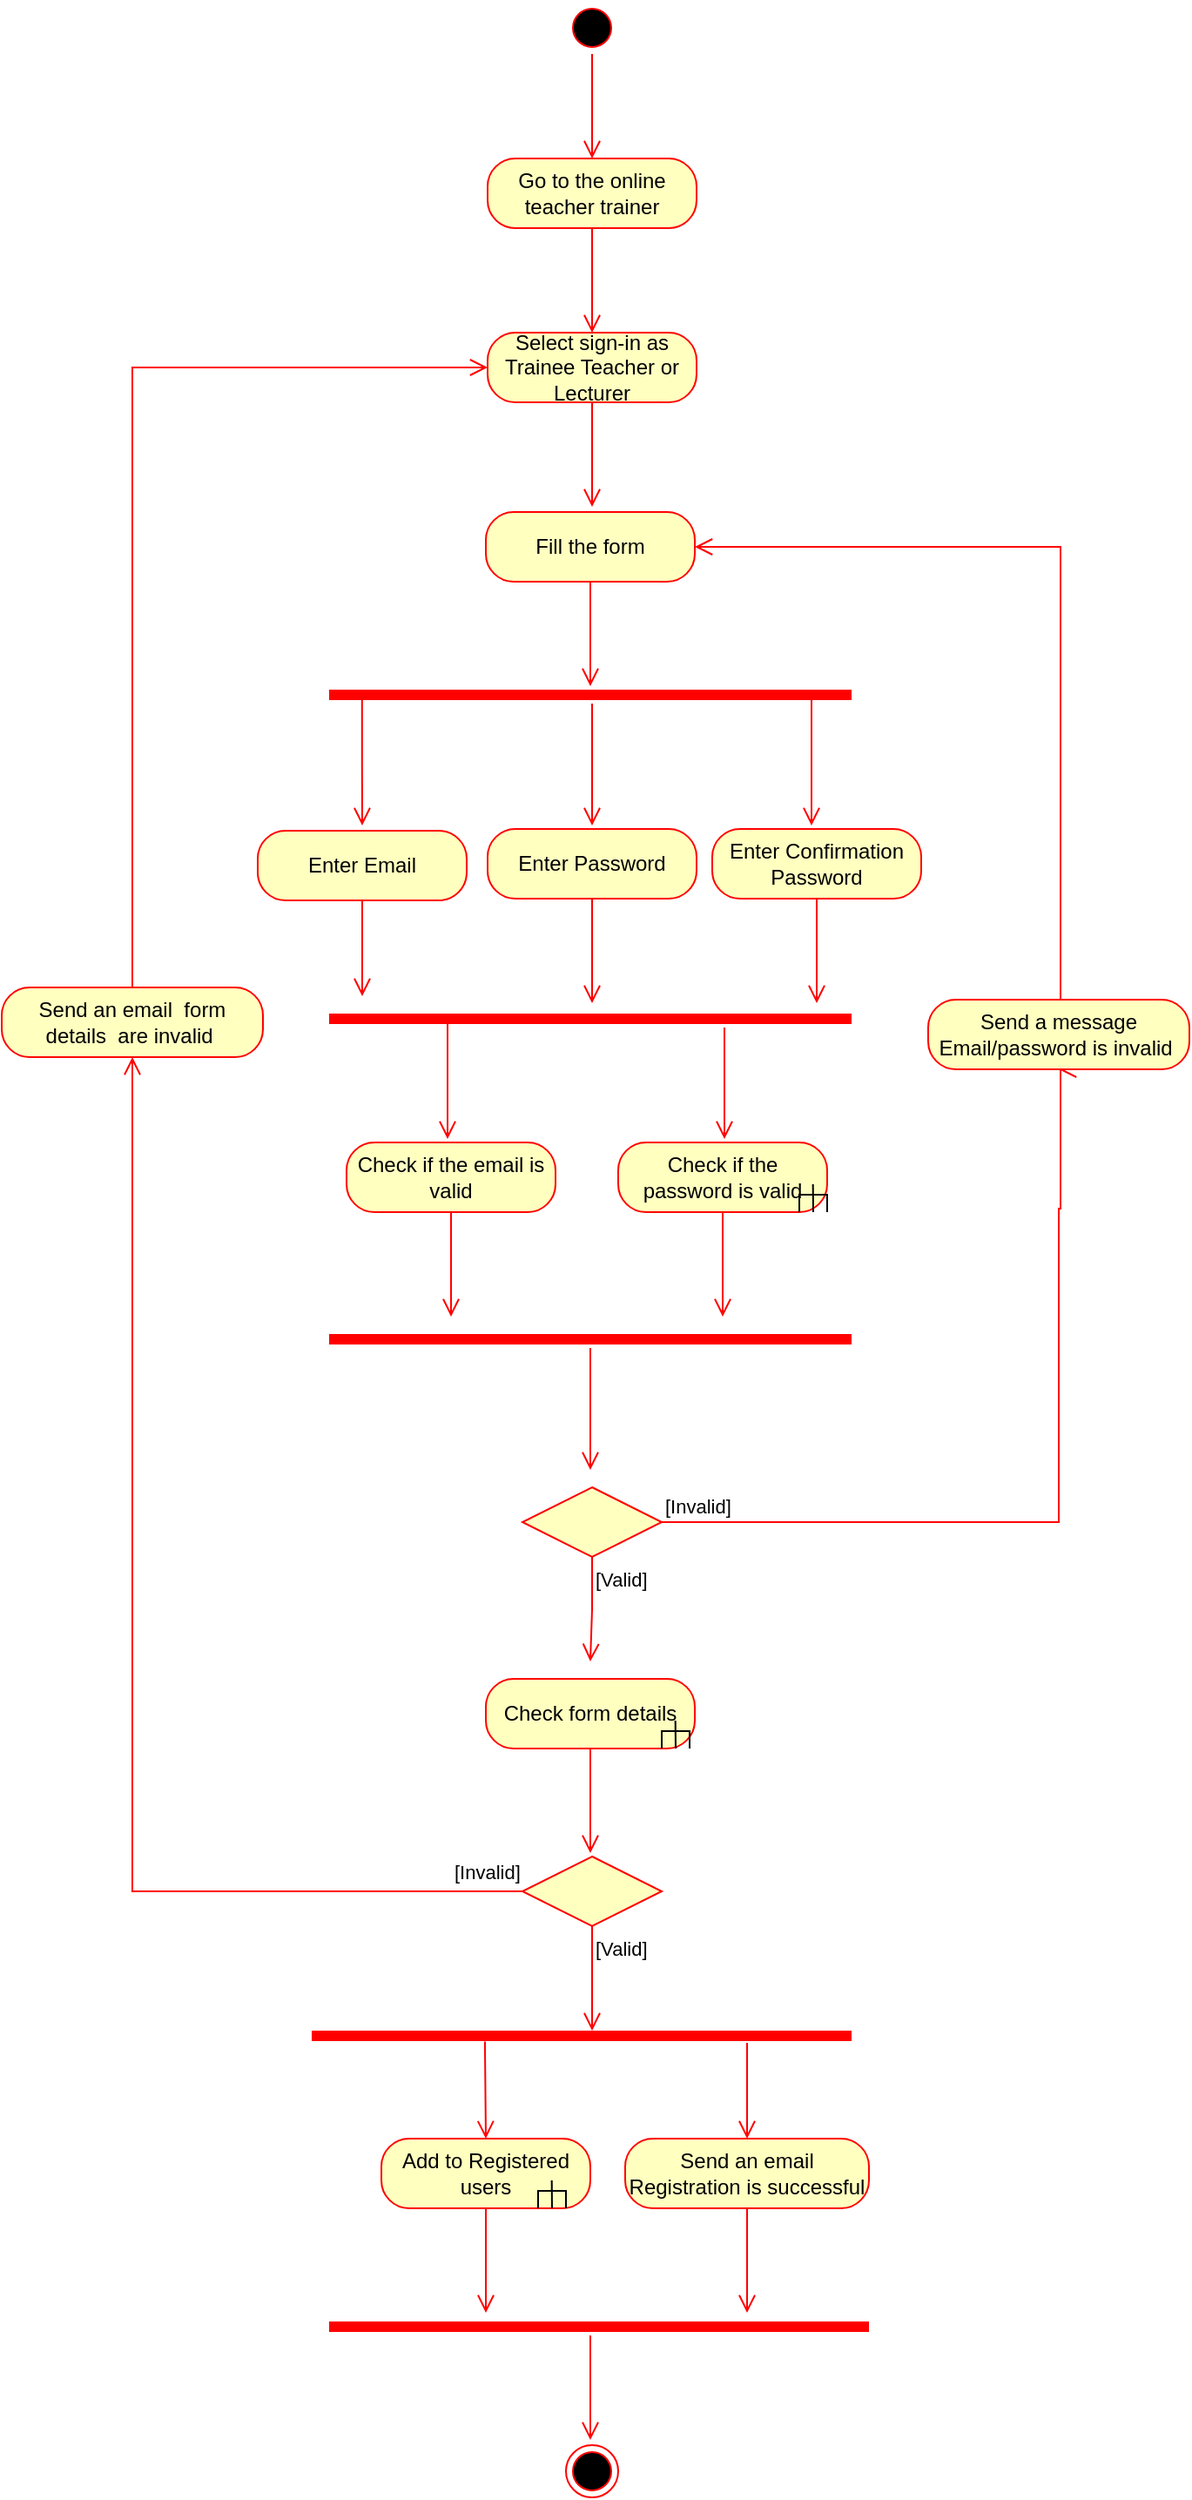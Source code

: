 <mxfile version="21.3.4" type="device">
  <diagram name="Page-1" id="GImbFSqEQbvlf2VdkpRZ">
    <mxGraphModel dx="2620" dy="1028" grid="1" gridSize="10" guides="1" tooltips="1" connect="1" arrows="1" fold="1" page="1" pageScale="1" pageWidth="827" pageHeight="1169" math="0" shadow="0">
      <root>
        <mxCell id="0" />
        <mxCell id="1" parent="0" />
        <mxCell id="L44NWS8px62YiaxfykBU-1" value="" style="ellipse;html=1;shape=startState;fillColor=#000000;strokeColor=#ff0000;" vertex="1" parent="1">
          <mxGeometry x="206" y="7" width="30" height="30" as="geometry" />
        </mxCell>
        <mxCell id="L44NWS8px62YiaxfykBU-2" value="" style="edgeStyle=orthogonalEdgeStyle;html=1;verticalAlign=bottom;endArrow=open;endSize=8;strokeColor=#ff0000;rounded=0;" edge="1" source="L44NWS8px62YiaxfykBU-1" parent="1">
          <mxGeometry relative="1" as="geometry">
            <mxPoint x="221" y="97" as="targetPoint" />
          </mxGeometry>
        </mxCell>
        <mxCell id="L44NWS8px62YiaxfykBU-3" value="Go to the online teacher trainer" style="rounded=1;whiteSpace=wrap;html=1;arcSize=40;fontColor=#000000;fillColor=#ffffc0;strokeColor=#ff0000;" vertex="1" parent="1">
          <mxGeometry x="161" y="97" width="120" height="40" as="geometry" />
        </mxCell>
        <mxCell id="L44NWS8px62YiaxfykBU-4" value="" style="edgeStyle=orthogonalEdgeStyle;html=1;verticalAlign=bottom;endArrow=open;endSize=8;strokeColor=#ff0000;rounded=0;" edge="1" source="L44NWS8px62YiaxfykBU-3" parent="1">
          <mxGeometry relative="1" as="geometry">
            <mxPoint x="221" y="197" as="targetPoint" />
          </mxGeometry>
        </mxCell>
        <mxCell id="L44NWS8px62YiaxfykBU-5" value="Select sign-in as Trainee Teacher or Lecturer" style="rounded=1;whiteSpace=wrap;html=1;arcSize=40;fontColor=#000000;fillColor=#ffffc0;strokeColor=#ff0000;" vertex="1" parent="1">
          <mxGeometry x="161" y="197" width="120" height="40" as="geometry" />
        </mxCell>
        <mxCell id="L44NWS8px62YiaxfykBU-6" value="" style="edgeStyle=orthogonalEdgeStyle;html=1;verticalAlign=bottom;endArrow=open;endSize=8;strokeColor=#ff0000;rounded=0;" edge="1" source="L44NWS8px62YiaxfykBU-5" parent="1">
          <mxGeometry relative="1" as="geometry">
            <mxPoint x="221" y="297" as="targetPoint" />
          </mxGeometry>
        </mxCell>
        <mxCell id="L44NWS8px62YiaxfykBU-9" value="" style="shape=line;html=1;strokeWidth=6;strokeColor=#ff0000;" vertex="1" parent="1">
          <mxGeometry x="70" y="400" width="300" height="10" as="geometry" />
        </mxCell>
        <mxCell id="L44NWS8px62YiaxfykBU-10" value="" style="edgeStyle=orthogonalEdgeStyle;html=1;verticalAlign=bottom;endArrow=open;endSize=8;strokeColor=#ff0000;rounded=0;" edge="1" parent="1">
          <mxGeometry relative="1" as="geometry">
            <mxPoint x="221" y="480" as="targetPoint" />
            <mxPoint x="221" y="410" as="sourcePoint" />
            <Array as="points">
              <mxPoint x="221" y="480" />
            </Array>
          </mxGeometry>
        </mxCell>
        <mxCell id="L44NWS8px62YiaxfykBU-13" value="" style="edgeStyle=orthogonalEdgeStyle;html=1;verticalAlign=bottom;endArrow=open;endSize=8;strokeColor=#ff0000;rounded=0;exitX=0.063;exitY=0.6;exitDx=0;exitDy=0;exitPerimeter=0;" edge="1" parent="1" source="L44NWS8px62YiaxfykBU-9">
          <mxGeometry relative="1" as="geometry">
            <mxPoint x="89" y="480" as="targetPoint" />
            <mxPoint x="89" y="412" as="sourcePoint" />
          </mxGeometry>
        </mxCell>
        <mxCell id="L44NWS8px62YiaxfykBU-14" value="" style="edgeStyle=orthogonalEdgeStyle;html=1;verticalAlign=bottom;endArrow=open;endSize=8;strokeColor=#ff0000;rounded=0;" edge="1" parent="1">
          <mxGeometry relative="1" as="geometry">
            <mxPoint x="347" y="480" as="targetPoint" />
            <mxPoint x="350" y="406" as="sourcePoint" />
            <Array as="points">
              <mxPoint x="347" y="406" />
            </Array>
          </mxGeometry>
        </mxCell>
        <mxCell id="L44NWS8px62YiaxfykBU-15" value="Enter Email" style="rounded=1;whiteSpace=wrap;html=1;arcSize=40;fontColor=#000000;fillColor=#ffffc0;strokeColor=#ff0000;" vertex="1" parent="1">
          <mxGeometry x="29" y="483" width="120" height="40" as="geometry" />
        </mxCell>
        <mxCell id="L44NWS8px62YiaxfykBU-16" value="" style="edgeStyle=orthogonalEdgeStyle;html=1;verticalAlign=bottom;endArrow=open;endSize=8;strokeColor=#ff0000;rounded=0;" edge="1" source="L44NWS8px62YiaxfykBU-15" parent="1">
          <mxGeometry relative="1" as="geometry">
            <mxPoint x="89" y="578" as="targetPoint" />
          </mxGeometry>
        </mxCell>
        <mxCell id="L44NWS8px62YiaxfykBU-17" value="Enter Password" style="rounded=1;whiteSpace=wrap;html=1;arcSize=40;fontColor=#000000;fillColor=#ffffc0;strokeColor=#ff0000;" vertex="1" parent="1">
          <mxGeometry x="161" y="482" width="120" height="40" as="geometry" />
        </mxCell>
        <mxCell id="L44NWS8px62YiaxfykBU-18" value="" style="edgeStyle=orthogonalEdgeStyle;html=1;verticalAlign=bottom;endArrow=open;endSize=8;strokeColor=#ff0000;rounded=0;" edge="1" source="L44NWS8px62YiaxfykBU-17" parent="1">
          <mxGeometry relative="1" as="geometry">
            <mxPoint x="221" y="582" as="targetPoint" />
          </mxGeometry>
        </mxCell>
        <mxCell id="L44NWS8px62YiaxfykBU-20" value="Enter Confirmation&lt;br&gt;Password" style="rounded=1;whiteSpace=wrap;html=1;arcSize=40;fontColor=#000000;fillColor=#ffffc0;strokeColor=#ff0000;" vertex="1" parent="1">
          <mxGeometry x="290" y="482" width="120" height="40" as="geometry" />
        </mxCell>
        <mxCell id="L44NWS8px62YiaxfykBU-21" value="" style="edgeStyle=orthogonalEdgeStyle;html=1;verticalAlign=bottom;endArrow=open;endSize=8;strokeColor=#ff0000;rounded=0;" edge="1" source="L44NWS8px62YiaxfykBU-20" parent="1">
          <mxGeometry relative="1" as="geometry">
            <mxPoint x="350" y="582" as="targetPoint" />
          </mxGeometry>
        </mxCell>
        <mxCell id="L44NWS8px62YiaxfykBU-22" value="" style="shape=line;html=1;strokeWidth=6;strokeColor=#ff0000;" vertex="1" parent="1">
          <mxGeometry x="70" y="586" width="300" height="10" as="geometry" />
        </mxCell>
        <mxCell id="L44NWS8px62YiaxfykBU-23" value="" style="edgeStyle=orthogonalEdgeStyle;html=1;verticalAlign=bottom;endArrow=open;endSize=8;strokeColor=#ff0000;rounded=0;" edge="1" parent="1">
          <mxGeometry relative="1" as="geometry">
            <mxPoint x="297" y="660" as="targetPoint" />
            <mxPoint x="297" y="596" as="sourcePoint" />
          </mxGeometry>
        </mxCell>
        <mxCell id="L44NWS8px62YiaxfykBU-24" value="Check if the email is valid" style="rounded=1;whiteSpace=wrap;html=1;arcSize=40;fontColor=#000000;fillColor=#ffffc0;strokeColor=#ff0000;" vertex="1" parent="1">
          <mxGeometry x="80" y="662" width="120" height="40" as="geometry" />
        </mxCell>
        <mxCell id="L44NWS8px62YiaxfykBU-25" value="" style="edgeStyle=orthogonalEdgeStyle;html=1;verticalAlign=bottom;endArrow=open;endSize=8;strokeColor=#ff0000;rounded=0;" edge="1" source="L44NWS8px62YiaxfykBU-24" parent="1">
          <mxGeometry relative="1" as="geometry">
            <mxPoint x="140" y="762" as="targetPoint" />
          </mxGeometry>
        </mxCell>
        <mxCell id="L44NWS8px62YiaxfykBU-26" value="Check if the password is valid" style="rounded=1;whiteSpace=wrap;html=1;arcSize=40;fontColor=#000000;fillColor=#ffffc0;strokeColor=#ff0000;" vertex="1" parent="1">
          <mxGeometry x="236" y="662" width="120" height="40" as="geometry" />
        </mxCell>
        <mxCell id="L44NWS8px62YiaxfykBU-27" value="" style="edgeStyle=orthogonalEdgeStyle;html=1;verticalAlign=bottom;endArrow=open;endSize=8;strokeColor=#ff0000;rounded=0;" edge="1" source="L44NWS8px62YiaxfykBU-26" parent="1">
          <mxGeometry relative="1" as="geometry">
            <mxPoint x="296" y="762" as="targetPoint" />
          </mxGeometry>
        </mxCell>
        <mxCell id="L44NWS8px62YiaxfykBU-28" value="" style="edgeStyle=orthogonalEdgeStyle;html=1;verticalAlign=bottom;endArrow=open;endSize=8;strokeColor=#ff0000;rounded=0;" edge="1" parent="1">
          <mxGeometry relative="1" as="geometry">
            <mxPoint x="138" y="660" as="targetPoint" />
            <mxPoint x="140" y="590" as="sourcePoint" />
            <Array as="points">
              <mxPoint x="138" y="590" />
            </Array>
          </mxGeometry>
        </mxCell>
        <mxCell id="L44NWS8px62YiaxfykBU-29" value="" style="shape=line;html=1;strokeWidth=6;strokeColor=#ff0000;" vertex="1" parent="1">
          <mxGeometry x="70" y="770" width="300" height="10" as="geometry" />
        </mxCell>
        <mxCell id="L44NWS8px62YiaxfykBU-30" value="" style="edgeStyle=orthogonalEdgeStyle;html=1;verticalAlign=bottom;endArrow=open;endSize=8;strokeColor=#ff0000;rounded=0;" edge="1" source="L44NWS8px62YiaxfykBU-29" parent="1">
          <mxGeometry relative="1" as="geometry">
            <mxPoint x="220" y="850" as="targetPoint" />
          </mxGeometry>
        </mxCell>
        <mxCell id="L44NWS8px62YiaxfykBU-31" value="" style="rhombus;whiteSpace=wrap;html=1;fontColor=#000000;fillColor=#ffffc0;strokeColor=#ff0000;" vertex="1" parent="1">
          <mxGeometry x="181" y="860" width="80" height="40" as="geometry" />
        </mxCell>
        <mxCell id="L44NWS8px62YiaxfykBU-32" value="[Invalid]" style="edgeStyle=orthogonalEdgeStyle;html=1;align=left;verticalAlign=bottom;endArrow=open;endSize=8;strokeColor=#ff0000;rounded=0;entryX=0.5;entryY=1;entryDx=0;entryDy=0;" edge="1" source="L44NWS8px62YiaxfykBU-31" parent="1" target="L44NWS8px62YiaxfykBU-35">
          <mxGeometry x="-1" relative="1" as="geometry">
            <mxPoint x="470" y="710" as="targetPoint" />
            <Array as="points">
              <mxPoint x="489" y="880" />
              <mxPoint x="489" y="700" />
              <mxPoint x="490" y="700" />
            </Array>
          </mxGeometry>
        </mxCell>
        <mxCell id="L44NWS8px62YiaxfykBU-33" value="[Valid]" style="edgeStyle=orthogonalEdgeStyle;html=1;align=left;verticalAlign=top;endArrow=open;endSize=8;strokeColor=#ff0000;rounded=0;" edge="1" source="L44NWS8px62YiaxfykBU-31" parent="1">
          <mxGeometry x="-1" relative="1" as="geometry">
            <mxPoint x="220" y="960" as="targetPoint" />
          </mxGeometry>
        </mxCell>
        <mxCell id="L44NWS8px62YiaxfykBU-35" value="Send a message Email/password is invalid&amp;nbsp;" style="rounded=1;whiteSpace=wrap;html=1;arcSize=40;fontColor=#000000;fillColor=#ffffc0;strokeColor=#ff0000;" vertex="1" parent="1">
          <mxGeometry x="414" y="580" width="150" height="40" as="geometry" />
        </mxCell>
        <mxCell id="L44NWS8px62YiaxfykBU-36" value="" style="edgeStyle=orthogonalEdgeStyle;html=1;verticalAlign=bottom;endArrow=open;endSize=8;strokeColor=#ff0000;rounded=0;entryX=1;entryY=0.5;entryDx=0;entryDy=0;" edge="1" source="L44NWS8px62YiaxfykBU-35" parent="1" target="L44NWS8px62YiaxfykBU-37">
          <mxGeometry relative="1" as="geometry">
            <mxPoint x="555" y="530" as="targetPoint" />
            <Array as="points">
              <mxPoint x="490" y="320" />
            </Array>
          </mxGeometry>
        </mxCell>
        <mxCell id="L44NWS8px62YiaxfykBU-37" value="Fill the form" style="rounded=1;whiteSpace=wrap;html=1;arcSize=40;fontColor=#000000;fillColor=#ffffc0;strokeColor=#ff0000;" vertex="1" parent="1">
          <mxGeometry x="160" y="300" width="120" height="40" as="geometry" />
        </mxCell>
        <mxCell id="L44NWS8px62YiaxfykBU-38" value="" style="edgeStyle=orthogonalEdgeStyle;html=1;verticalAlign=bottom;endArrow=open;endSize=8;strokeColor=#ff0000;rounded=0;" edge="1" source="L44NWS8px62YiaxfykBU-37" parent="1">
          <mxGeometry relative="1" as="geometry">
            <mxPoint x="220" y="400" as="targetPoint" />
          </mxGeometry>
        </mxCell>
        <mxCell id="L44NWS8px62YiaxfykBU-39" value="Check form details" style="rounded=1;whiteSpace=wrap;html=1;arcSize=40;fontColor=#000000;fillColor=#ffffc0;strokeColor=#ff0000;" vertex="1" parent="1">
          <mxGeometry x="160" y="970" width="120" height="40" as="geometry" />
        </mxCell>
        <mxCell id="L44NWS8px62YiaxfykBU-40" value="" style="edgeStyle=orthogonalEdgeStyle;html=1;verticalAlign=bottom;endArrow=open;endSize=8;strokeColor=#ff0000;rounded=0;" edge="1" source="L44NWS8px62YiaxfykBU-39" parent="1">
          <mxGeometry relative="1" as="geometry">
            <mxPoint x="220" y="1070" as="targetPoint" />
          </mxGeometry>
        </mxCell>
        <mxCell id="L44NWS8px62YiaxfykBU-41" value="" style="rhombus;whiteSpace=wrap;html=1;fontColor=#000000;fillColor=#ffffc0;strokeColor=#ff0000;" vertex="1" parent="1">
          <mxGeometry x="181" y="1072" width="80" height="40" as="geometry" />
        </mxCell>
        <mxCell id="L44NWS8px62YiaxfykBU-42" value="[Invalid]" style="edgeStyle=orthogonalEdgeStyle;html=1;align=left;verticalAlign=bottom;endArrow=open;endSize=8;strokeColor=#ff0000;rounded=0;entryX=0.5;entryY=1;entryDx=0;entryDy=0;" edge="1" source="L44NWS8px62YiaxfykBU-41" parent="1" target="L44NWS8px62YiaxfykBU-44">
          <mxGeometry x="-0.883" y="-2" relative="1" as="geometry">
            <mxPoint x="361" y="1092" as="targetPoint" />
            <Array as="points">
              <mxPoint x="-43" y="1092" />
            </Array>
            <mxPoint as="offset" />
          </mxGeometry>
        </mxCell>
        <mxCell id="L44NWS8px62YiaxfykBU-43" value="[Valid]" style="edgeStyle=orthogonalEdgeStyle;html=1;align=left;verticalAlign=top;endArrow=open;endSize=8;strokeColor=#ff0000;rounded=0;" edge="1" source="L44NWS8px62YiaxfykBU-41" parent="1">
          <mxGeometry x="-1" relative="1" as="geometry">
            <mxPoint x="221" y="1172" as="targetPoint" />
          </mxGeometry>
        </mxCell>
        <mxCell id="L44NWS8px62YiaxfykBU-44" value="Send an email&amp;nbsp; form details&amp;nbsp; are invalid&amp;nbsp;" style="rounded=1;whiteSpace=wrap;html=1;arcSize=40;fontColor=#000000;fillColor=#ffffc0;strokeColor=#ff0000;" vertex="1" parent="1">
          <mxGeometry x="-118" y="573" width="150" height="40" as="geometry" />
        </mxCell>
        <mxCell id="L44NWS8px62YiaxfykBU-45" value="" style="edgeStyle=orthogonalEdgeStyle;html=1;verticalAlign=bottom;endArrow=open;endSize=8;strokeColor=#ff0000;rounded=0;exitX=0.5;exitY=0;exitDx=0;exitDy=0;entryX=0;entryY=0.5;entryDx=0;entryDy=0;" edge="1" parent="1" source="L44NWS8px62YiaxfykBU-44" target="L44NWS8px62YiaxfykBU-5">
          <mxGeometry relative="1" as="geometry">
            <mxPoint x="-20" y="410" as="targetPoint" />
          </mxGeometry>
        </mxCell>
        <mxCell id="L44NWS8px62YiaxfykBU-46" value="Add to Registered users" style="rounded=1;whiteSpace=wrap;html=1;arcSize=40;fontColor=#000000;fillColor=#ffffc0;strokeColor=#ff0000;" vertex="1" parent="1">
          <mxGeometry x="100" y="1234" width="120" height="40" as="geometry" />
        </mxCell>
        <mxCell id="L44NWS8px62YiaxfykBU-47" value="" style="edgeStyle=orthogonalEdgeStyle;html=1;verticalAlign=bottom;endArrow=open;endSize=8;strokeColor=#ff0000;rounded=0;" edge="1" source="L44NWS8px62YiaxfykBU-46" parent="1">
          <mxGeometry relative="1" as="geometry">
            <mxPoint x="160" y="1334" as="targetPoint" />
          </mxGeometry>
        </mxCell>
        <mxCell id="L44NWS8px62YiaxfykBU-48" value="Send an email Registration is successful" style="rounded=1;whiteSpace=wrap;html=1;arcSize=40;fontColor=#000000;fillColor=#ffffc0;strokeColor=#ff0000;" vertex="1" parent="1">
          <mxGeometry x="240" y="1234" width="140" height="40" as="geometry" />
        </mxCell>
        <mxCell id="L44NWS8px62YiaxfykBU-49" value="" style="edgeStyle=orthogonalEdgeStyle;html=1;verticalAlign=bottom;endArrow=open;endSize=8;strokeColor=#ff0000;rounded=0;" edge="1" source="L44NWS8px62YiaxfykBU-48" parent="1">
          <mxGeometry relative="1" as="geometry">
            <mxPoint x="310" y="1334" as="targetPoint" />
          </mxGeometry>
        </mxCell>
        <mxCell id="L44NWS8px62YiaxfykBU-50" value="" style="ellipse;html=1;shape=endState;fillColor=#000000;strokeColor=#ff0000;" vertex="1" parent="1">
          <mxGeometry x="206" y="1410" width="30" height="30" as="geometry" />
        </mxCell>
        <mxCell id="L44NWS8px62YiaxfykBU-51" value="" style="shape=line;html=1;strokeWidth=6;strokeColor=#ff0000;" vertex="1" parent="1">
          <mxGeometry x="60" y="1170" width="310" height="10" as="geometry" />
        </mxCell>
        <mxCell id="L44NWS8px62YiaxfykBU-53" value="" style="edgeStyle=orthogonalEdgeStyle;html=1;verticalAlign=bottom;endArrow=open;endSize=8;strokeColor=#ff0000;rounded=0;entryX=0.5;entryY=0;entryDx=0;entryDy=0;" edge="1" parent="1" target="L44NWS8px62YiaxfykBU-48">
          <mxGeometry relative="1" as="geometry">
            <mxPoint x="158" y="1250" as="targetPoint" />
            <mxPoint x="310" y="1180" as="sourcePoint" />
            <Array as="points">
              <mxPoint x="310" y="1179" />
            </Array>
          </mxGeometry>
        </mxCell>
        <mxCell id="L44NWS8px62YiaxfykBU-54" value="" style="shape=line;html=1;strokeWidth=6;strokeColor=#ff0000;" vertex="1" parent="1">
          <mxGeometry x="70" y="1337" width="310" height="10" as="geometry" />
        </mxCell>
        <mxCell id="L44NWS8px62YiaxfykBU-55" value="" style="edgeStyle=orthogonalEdgeStyle;html=1;verticalAlign=bottom;endArrow=open;endSize=8;strokeColor=#ff0000;rounded=0;" edge="1" source="L44NWS8px62YiaxfykBU-54" parent="1">
          <mxGeometry relative="1" as="geometry">
            <mxPoint x="220" y="1407" as="targetPoint" />
            <Array as="points">
              <mxPoint x="220" y="1397" />
              <mxPoint x="220" y="1397" />
            </Array>
          </mxGeometry>
        </mxCell>
        <mxCell id="L44NWS8px62YiaxfykBU-61" value="" style="edgeStyle=orthogonalEdgeStyle;html=1;verticalAlign=bottom;endArrow=open;endSize=8;strokeColor=#ff0000;rounded=0;entryX=0.5;entryY=0;entryDx=0;entryDy=0;exitX=0.321;exitY=0.82;exitDx=0;exitDy=0;exitPerimeter=0;" edge="1" parent="1" source="L44NWS8px62YiaxfykBU-51" target="L44NWS8px62YiaxfykBU-46">
          <mxGeometry relative="1" as="geometry">
            <mxPoint x="158" y="1250" as="targetPoint" />
            <mxPoint x="310" y="1180" as="sourcePoint" />
            <Array as="points">
              <mxPoint x="160" y="1182" />
              <mxPoint x="160" y="1182" />
            </Array>
          </mxGeometry>
        </mxCell>
        <mxCell id="L44NWS8px62YiaxfykBU-63" value="" style="strokeWidth=1;html=1;shape=mxgraph.flowchart.annotation_1;align=left;pointerEvents=1;direction=south;" vertex="1" parent="1">
          <mxGeometry x="190" y="1264" width="16" height="10" as="geometry" />
        </mxCell>
        <mxCell id="L44NWS8px62YiaxfykBU-64" value="" style="endArrow=none;html=1;rounded=0;strokeWidth=1;entryX=-0.598;entryY=0.51;entryDx=0;entryDy=0;entryPerimeter=0;" edge="1" parent="1" target="L44NWS8px62YiaxfykBU-63">
          <mxGeometry width="50" height="50" relative="1" as="geometry">
            <mxPoint x="198" y="1274" as="sourcePoint" />
            <mxPoint x="198" y="1254" as="targetPoint" />
          </mxGeometry>
        </mxCell>
        <mxCell id="L44NWS8px62YiaxfykBU-65" value="" style="strokeWidth=1;html=1;shape=mxgraph.flowchart.annotation_1;align=left;pointerEvents=1;direction=south;" vertex="1" parent="1">
          <mxGeometry x="340" y="692" width="16" height="10" as="geometry" />
        </mxCell>
        <mxCell id="L44NWS8px62YiaxfykBU-66" value="" style="endArrow=none;html=1;rounded=0;strokeWidth=1;entryX=-0.598;entryY=0.51;entryDx=0;entryDy=0;entryPerimeter=0;" edge="1" target="L44NWS8px62YiaxfykBU-65" parent="1">
          <mxGeometry width="50" height="50" relative="1" as="geometry">
            <mxPoint x="348" y="702" as="sourcePoint" />
            <mxPoint x="348" y="682" as="targetPoint" />
          </mxGeometry>
        </mxCell>
        <mxCell id="L44NWS8px62YiaxfykBU-67" value="" style="strokeWidth=1;html=1;shape=mxgraph.flowchart.annotation_1;align=left;pointerEvents=1;direction=south;" vertex="1" parent="1">
          <mxGeometry x="261" y="1000" width="16" height="10" as="geometry" />
        </mxCell>
        <mxCell id="L44NWS8px62YiaxfykBU-68" value="" style="endArrow=none;html=1;rounded=0;strokeWidth=1;entryX=-0.598;entryY=0.51;entryDx=0;entryDy=0;entryPerimeter=0;" edge="1" target="L44NWS8px62YiaxfykBU-67" parent="1">
          <mxGeometry width="50" height="50" relative="1" as="geometry">
            <mxPoint x="269" y="1010" as="sourcePoint" />
            <mxPoint x="269" y="990" as="targetPoint" />
          </mxGeometry>
        </mxCell>
      </root>
    </mxGraphModel>
  </diagram>
</mxfile>
